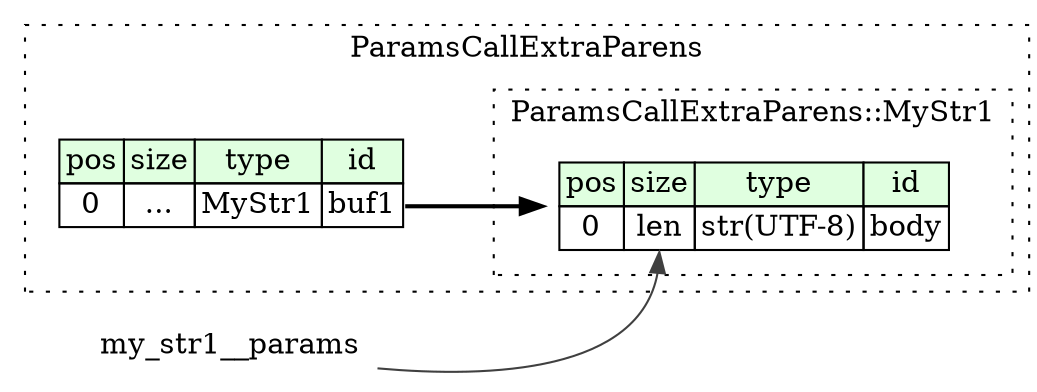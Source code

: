 digraph {
	rankdir=LR;
	node [shape=plaintext];
	subgraph cluster__params_call_extra_parens {
		label="ParamsCallExtraParens";
		graph[style=dotted];

		params_call_extra_parens__seq [label=<<TABLE BORDER="0" CELLBORDER="1" CELLSPACING="0">
			<TR><TD BGCOLOR="#E0FFE0">pos</TD><TD BGCOLOR="#E0FFE0">size</TD><TD BGCOLOR="#E0FFE0">type</TD><TD BGCOLOR="#E0FFE0">id</TD></TR>
			<TR><TD PORT="buf1_pos">0</TD><TD PORT="buf1_size">...</TD><TD>MyStr1</TD><TD PORT="buf1_type">buf1</TD></TR>
		</TABLE>>];
		subgraph cluster__my_str1 {
			label="ParamsCallExtraParens::MyStr1";
			graph[style=dotted];

			my_str1__seq [label=<<TABLE BORDER="0" CELLBORDER="1" CELLSPACING="0">
				<TR><TD BGCOLOR="#E0FFE0">pos</TD><TD BGCOLOR="#E0FFE0">size</TD><TD BGCOLOR="#E0FFE0">type</TD><TD BGCOLOR="#E0FFE0">id</TD></TR>
				<TR><TD PORT="body_pos">0</TD><TD PORT="body_size">len</TD><TD>str(UTF-8)</TD><TD PORT="body_type">body</TD></TR>
			</TABLE>>];
		}
	}
	params_call_extra_parens__seq:buf1_type -> my_str1__seq [style=bold];
	my_str1__params:len_type -> my_str1__seq:body_size [color="#404040"];
}
